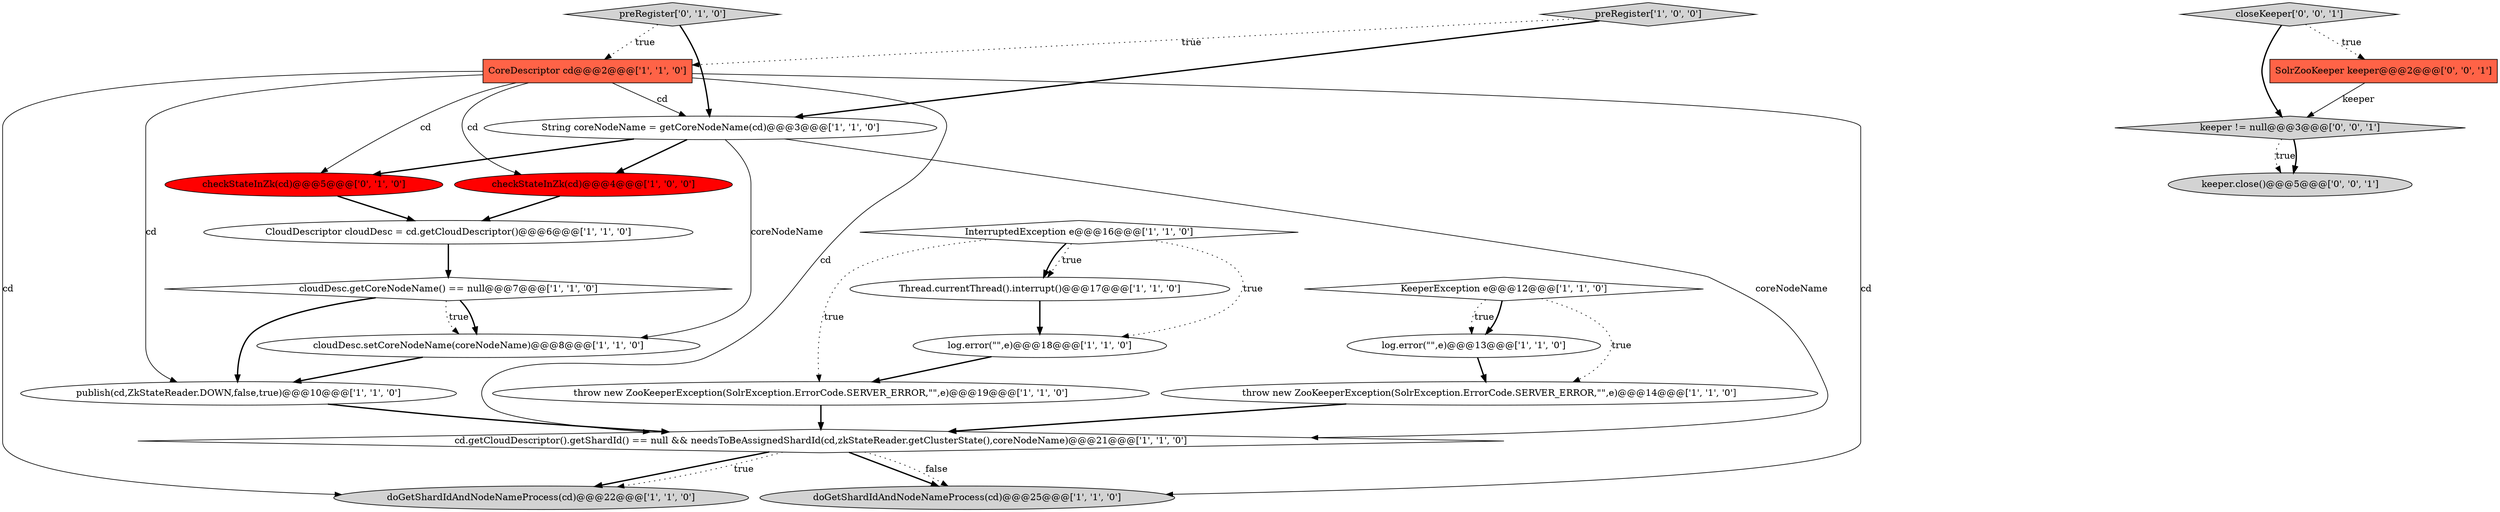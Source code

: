 digraph {
14 [style = filled, label = "InterruptedException e@@@16@@@['1', '1', '0']", fillcolor = white, shape = diamond image = "AAA0AAABBB1BBB"];
6 [style = filled, label = "CoreDescriptor cd@@@2@@@['1', '1', '0']", fillcolor = tomato, shape = box image = "AAA0AAABBB1BBB"];
15 [style = filled, label = "preRegister['1', '0', '0']", fillcolor = lightgray, shape = diamond image = "AAA0AAABBB1BBB"];
12 [style = filled, label = "log.error(\"\",e)@@@18@@@['1', '1', '0']", fillcolor = white, shape = ellipse image = "AAA0AAABBB1BBB"];
18 [style = filled, label = "preRegister['0', '1', '0']", fillcolor = lightgray, shape = diamond image = "AAA0AAABBB2BBB"];
3 [style = filled, label = "cloudDesc.getCoreNodeName() == null@@@7@@@['1', '1', '0']", fillcolor = white, shape = diamond image = "AAA0AAABBB1BBB"];
22 [style = filled, label = "keeper != null@@@3@@@['0', '0', '1']", fillcolor = lightgray, shape = diamond image = "AAA0AAABBB3BBB"];
11 [style = filled, label = "cloudDesc.setCoreNodeName(coreNodeName)@@@8@@@['1', '1', '0']", fillcolor = white, shape = ellipse image = "AAA0AAABBB1BBB"];
7 [style = filled, label = "checkStateInZk(cd)@@@4@@@['1', '0', '0']", fillcolor = red, shape = ellipse image = "AAA1AAABBB1BBB"];
17 [style = filled, label = "String coreNodeName = getCoreNodeName(cd)@@@3@@@['1', '1', '0']", fillcolor = white, shape = ellipse image = "AAA0AAABBB1BBB"];
16 [style = filled, label = "publish(cd,ZkStateReader.DOWN,false,true)@@@10@@@['1', '1', '0']", fillcolor = white, shape = ellipse image = "AAA0AAABBB1BBB"];
19 [style = filled, label = "checkStateInZk(cd)@@@5@@@['0', '1', '0']", fillcolor = red, shape = ellipse image = "AAA1AAABBB2BBB"];
21 [style = filled, label = "closeKeeper['0', '0', '1']", fillcolor = lightgray, shape = diamond image = "AAA0AAABBB3BBB"];
10 [style = filled, label = "throw new ZooKeeperException(SolrException.ErrorCode.SERVER_ERROR,\"\",e)@@@14@@@['1', '1', '0']", fillcolor = white, shape = ellipse image = "AAA0AAABBB1BBB"];
0 [style = filled, label = "KeeperException e@@@12@@@['1', '1', '0']", fillcolor = white, shape = diamond image = "AAA0AAABBB1BBB"];
4 [style = filled, label = "cd.getCloudDescriptor().getShardId() == null && needsToBeAssignedShardId(cd,zkStateReader.getClusterState(),coreNodeName)@@@21@@@['1', '1', '0']", fillcolor = white, shape = diamond image = "AAA0AAABBB1BBB"];
2 [style = filled, label = "doGetShardIdAndNodeNameProcess(cd)@@@22@@@['1', '1', '0']", fillcolor = lightgray, shape = ellipse image = "AAA0AAABBB1BBB"];
1 [style = filled, label = "throw new ZooKeeperException(SolrException.ErrorCode.SERVER_ERROR,\"\",e)@@@19@@@['1', '1', '0']", fillcolor = white, shape = ellipse image = "AAA0AAABBB1BBB"];
13 [style = filled, label = "Thread.currentThread().interrupt()@@@17@@@['1', '1', '0']", fillcolor = white, shape = ellipse image = "AAA0AAABBB1BBB"];
20 [style = filled, label = "keeper.close()@@@5@@@['0', '0', '1']", fillcolor = lightgray, shape = ellipse image = "AAA0AAABBB3BBB"];
8 [style = filled, label = "CloudDescriptor cloudDesc = cd.getCloudDescriptor()@@@6@@@['1', '1', '0']", fillcolor = white, shape = ellipse image = "AAA0AAABBB1BBB"];
23 [style = filled, label = "SolrZooKeeper keeper@@@2@@@['0', '0', '1']", fillcolor = tomato, shape = box image = "AAA0AAABBB3BBB"];
5 [style = filled, label = "log.error(\"\",e)@@@13@@@['1', '1', '0']", fillcolor = white, shape = ellipse image = "AAA0AAABBB1BBB"];
9 [style = filled, label = "doGetShardIdAndNodeNameProcess(cd)@@@25@@@['1', '1', '0']", fillcolor = lightgray, shape = ellipse image = "AAA0AAABBB1BBB"];
23->22 [style = solid, label="keeper"];
11->16 [style = bold, label=""];
5->10 [style = bold, label=""];
4->9 [style = bold, label=""];
3->11 [style = dotted, label="true"];
1->4 [style = bold, label=""];
0->5 [style = dotted, label="true"];
14->12 [style = dotted, label="true"];
6->7 [style = solid, label="cd"];
0->10 [style = dotted, label="true"];
8->3 [style = bold, label=""];
6->9 [style = solid, label="cd"];
3->11 [style = bold, label=""];
18->17 [style = bold, label=""];
4->2 [style = bold, label=""];
3->16 [style = bold, label=""];
7->8 [style = bold, label=""];
12->1 [style = bold, label=""];
6->4 [style = solid, label="cd"];
17->19 [style = bold, label=""];
19->8 [style = bold, label=""];
14->13 [style = dotted, label="true"];
17->4 [style = solid, label="coreNodeName"];
18->6 [style = dotted, label="true"];
6->16 [style = solid, label="cd"];
17->7 [style = bold, label=""];
4->9 [style = dotted, label="false"];
15->17 [style = bold, label=""];
6->19 [style = solid, label="cd"];
13->12 [style = bold, label=""];
22->20 [style = dotted, label="true"];
22->20 [style = bold, label=""];
21->22 [style = bold, label=""];
21->23 [style = dotted, label="true"];
15->6 [style = dotted, label="true"];
10->4 [style = bold, label=""];
14->1 [style = dotted, label="true"];
14->13 [style = bold, label=""];
6->17 [style = solid, label="cd"];
16->4 [style = bold, label=""];
17->11 [style = solid, label="coreNodeName"];
6->2 [style = solid, label="cd"];
4->2 [style = dotted, label="true"];
0->5 [style = bold, label=""];
}
